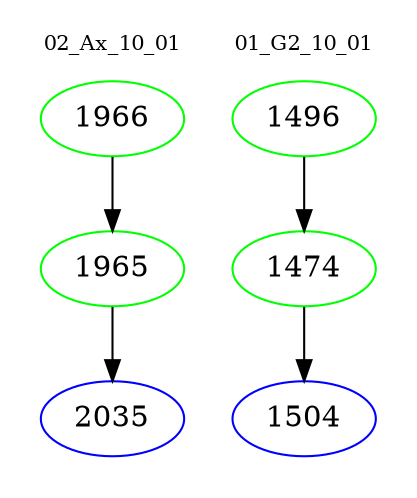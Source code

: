 digraph{
subgraph cluster_0 {
color = white
label = "02_Ax_10_01";
fontsize=10;
T0_1966 [label="1966", color="green"]
T0_1966 -> T0_1965 [color="black"]
T0_1965 [label="1965", color="green"]
T0_1965 -> T0_2035 [color="black"]
T0_2035 [label="2035", color="blue"]
}
subgraph cluster_1 {
color = white
label = "01_G2_10_01";
fontsize=10;
T1_1496 [label="1496", color="green"]
T1_1496 -> T1_1474 [color="black"]
T1_1474 [label="1474", color="green"]
T1_1474 -> T1_1504 [color="black"]
T1_1504 [label="1504", color="blue"]
}
}

